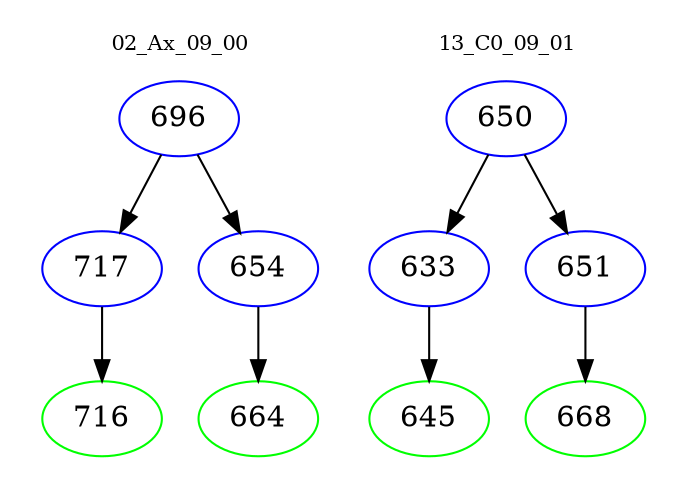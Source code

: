 digraph{
subgraph cluster_0 {
color = white
label = "02_Ax_09_00";
fontsize=10;
T0_696 [label="696", color="blue"]
T0_696 -> T0_717 [color="black"]
T0_717 [label="717", color="blue"]
T0_717 -> T0_716 [color="black"]
T0_716 [label="716", color="green"]
T0_696 -> T0_654 [color="black"]
T0_654 [label="654", color="blue"]
T0_654 -> T0_664 [color="black"]
T0_664 [label="664", color="green"]
}
subgraph cluster_1 {
color = white
label = "13_C0_09_01";
fontsize=10;
T1_650 [label="650", color="blue"]
T1_650 -> T1_633 [color="black"]
T1_633 [label="633", color="blue"]
T1_633 -> T1_645 [color="black"]
T1_645 [label="645", color="green"]
T1_650 -> T1_651 [color="black"]
T1_651 [label="651", color="blue"]
T1_651 -> T1_668 [color="black"]
T1_668 [label="668", color="green"]
}
}
